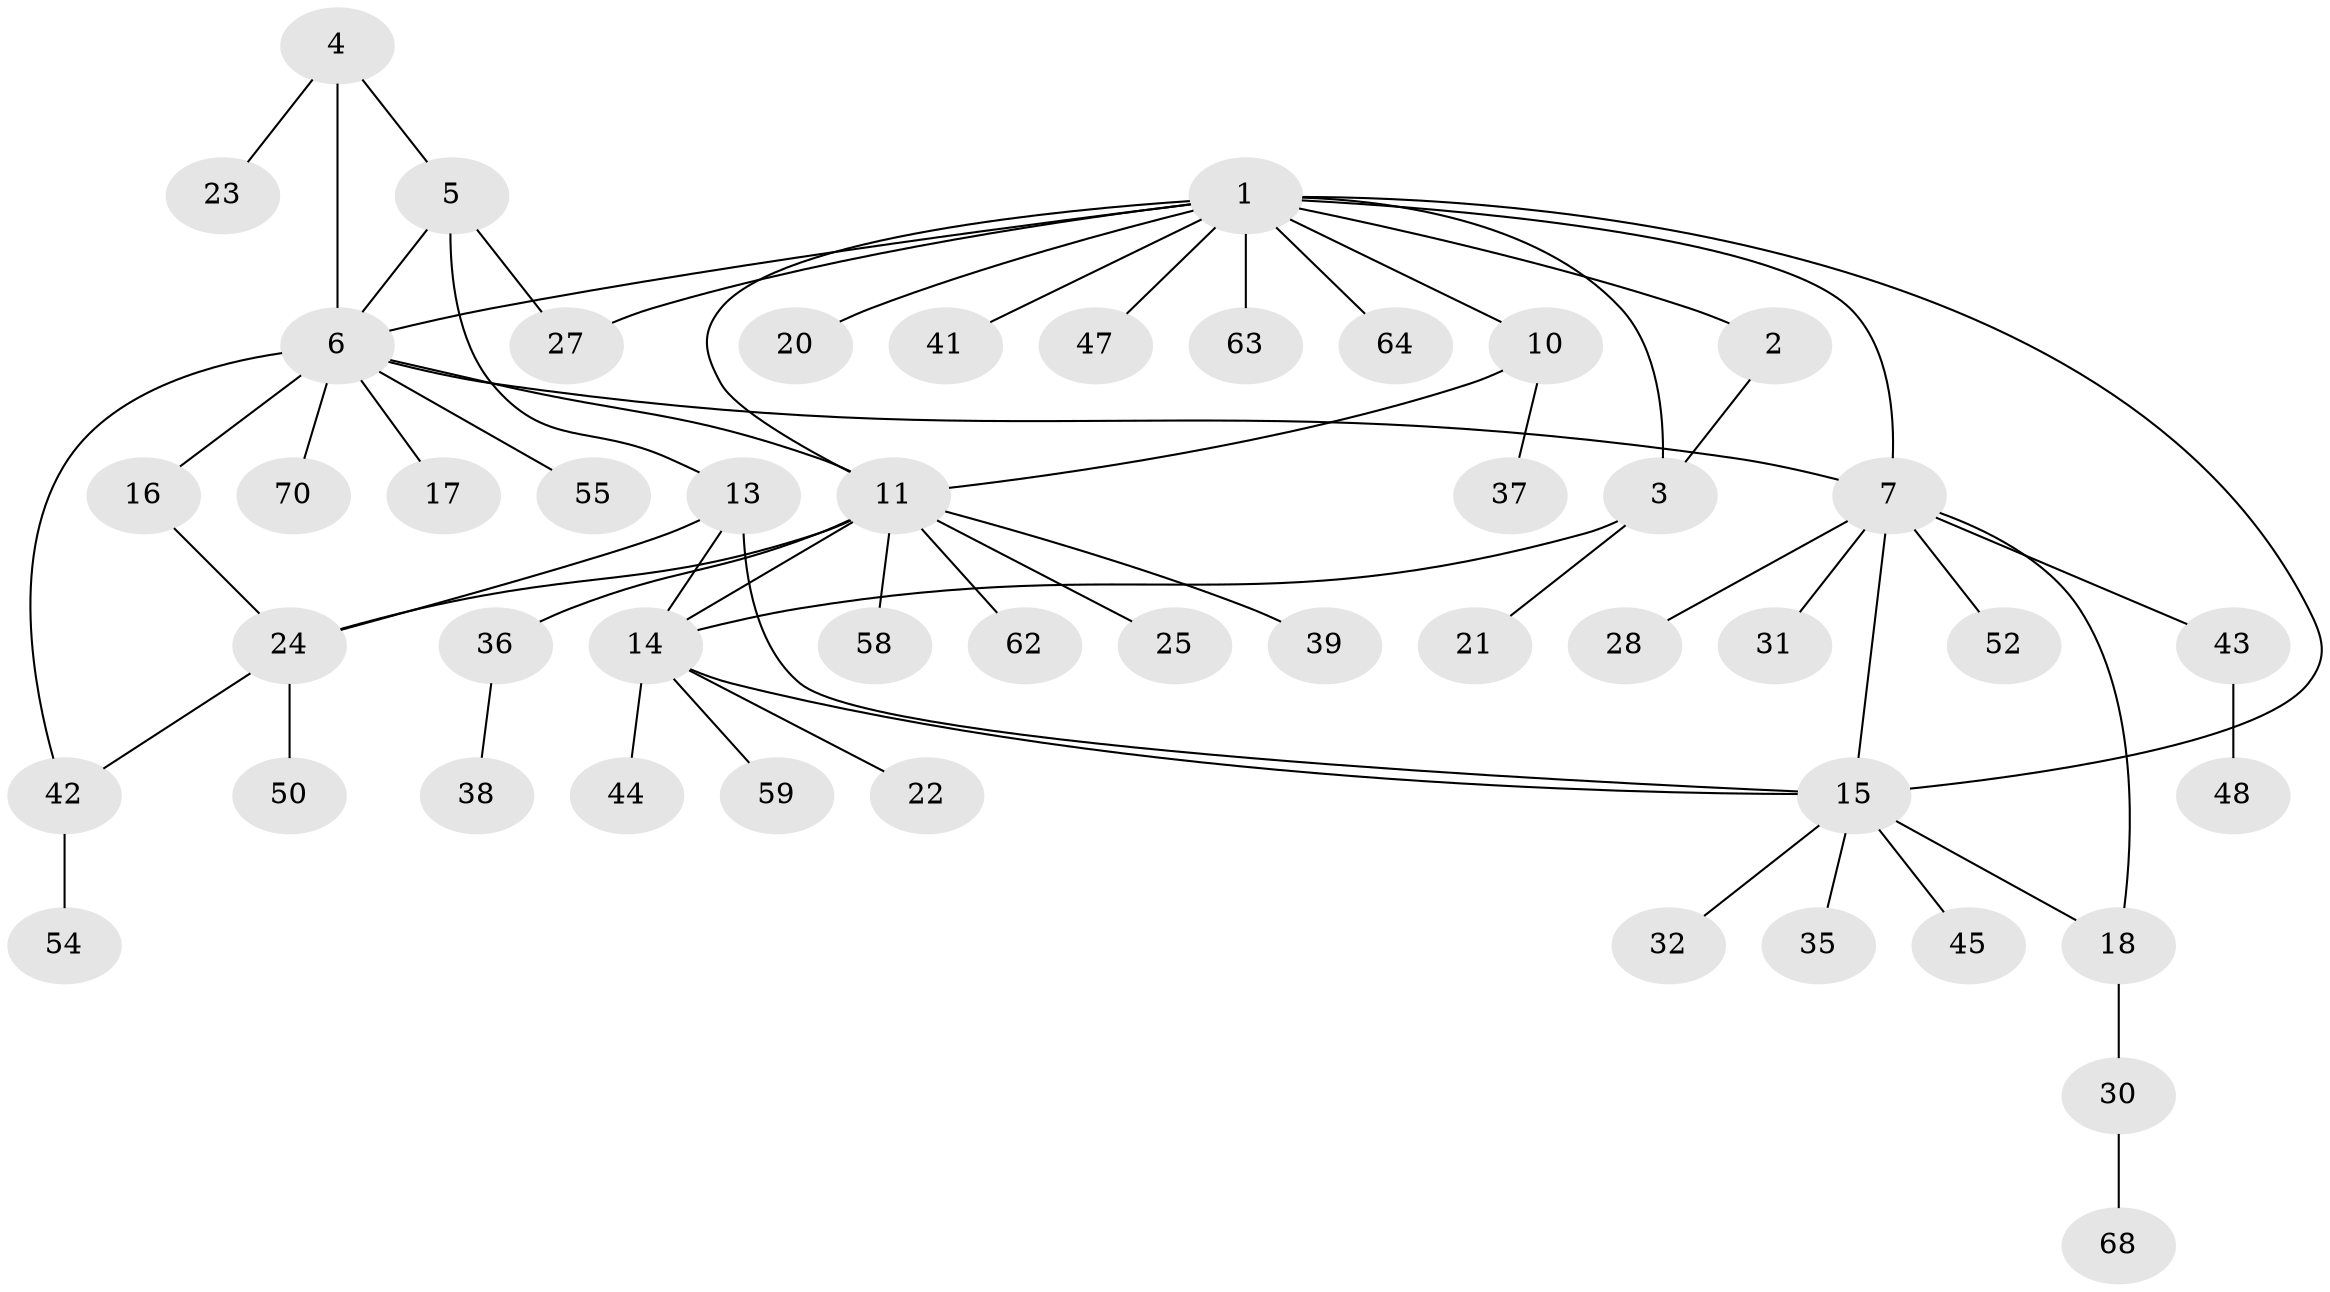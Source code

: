 // Generated by graph-tools (version 1.1) at 2025/24/03/03/25 07:24:15]
// undirected, 49 vertices, 63 edges
graph export_dot {
graph [start="1"]
  node [color=gray90,style=filled];
  1 [super="+8"];
  2 [super="+49"];
  3 [super="+60"];
  4 [super="+40"];
  5 [super="+26"];
  6 [super="+19"];
  7 [super="+9"];
  10 [super="+66"];
  11 [super="+12"];
  13;
  14 [super="+51"];
  15 [super="+29"];
  16;
  17;
  18;
  20;
  21 [super="+33"];
  22;
  23;
  24 [super="+34"];
  25;
  27 [super="+46"];
  28;
  30 [super="+57"];
  31;
  32;
  35;
  36 [super="+53"];
  37;
  38 [super="+67"];
  39;
  41;
  42 [super="+69"];
  43 [super="+61"];
  44 [super="+56"];
  45;
  47;
  48;
  50;
  52;
  54;
  55;
  58 [super="+65"];
  59;
  62;
  63;
  64;
  68;
  70;
  1 -- 2;
  1 -- 3;
  1 -- 6;
  1 -- 10;
  1 -- 15;
  1 -- 20;
  1 -- 41 [weight=2];
  1 -- 47;
  1 -- 64;
  1 -- 7 [weight=2];
  1 -- 11;
  1 -- 63;
  1 -- 27;
  2 -- 3;
  3 -- 21;
  3 -- 14;
  4 -- 5;
  4 -- 6;
  4 -- 23;
  5 -- 6;
  5 -- 13;
  5 -- 27;
  6 -- 16;
  6 -- 17;
  6 -- 42;
  6 -- 55;
  6 -- 11;
  6 -- 7;
  6 -- 70;
  7 -- 18;
  7 -- 31;
  7 -- 43;
  7 -- 52;
  7 -- 28;
  7 -- 15;
  10 -- 11 [weight=2];
  10 -- 37;
  11 -- 14;
  11 -- 24;
  11 -- 39;
  11 -- 58;
  11 -- 36;
  11 -- 25;
  11 -- 62;
  13 -- 14;
  13 -- 15;
  13 -- 24;
  14 -- 15;
  14 -- 22;
  14 -- 44;
  14 -- 59;
  15 -- 18;
  15 -- 32;
  15 -- 35;
  15 -- 45;
  16 -- 24;
  18 -- 30;
  24 -- 50;
  24 -- 42;
  30 -- 68;
  36 -- 38;
  42 -- 54;
  43 -- 48;
}
